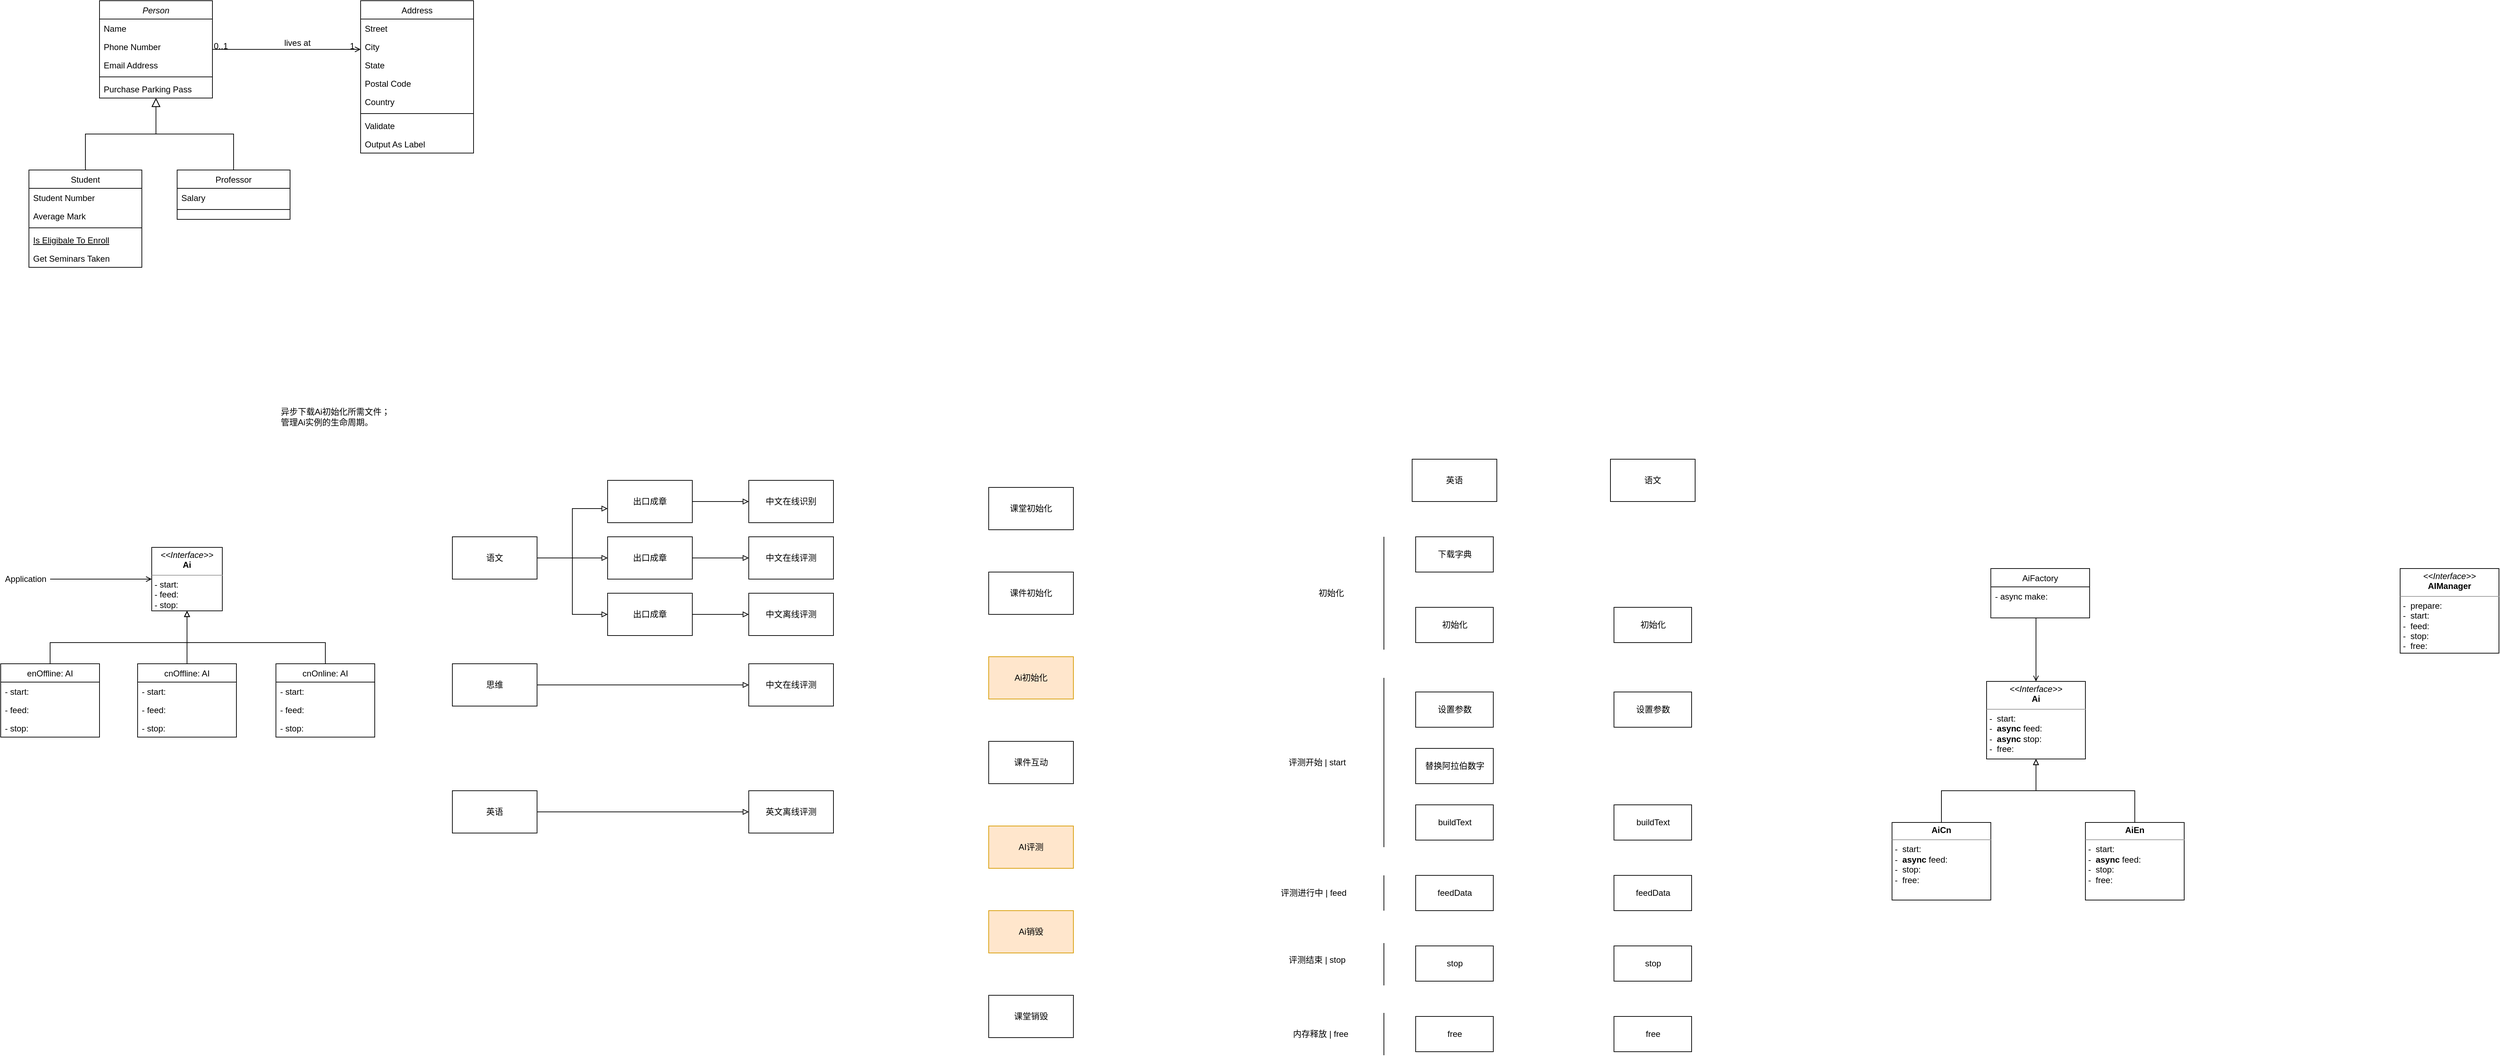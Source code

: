 <mxfile version="13.6.5" type="github">
  <diagram id="C5RBs43oDa-KdzZeNtuy" name="Page-1">
    <mxGraphModel dx="910" dy="637" grid="1" gridSize="10" guides="1" tooltips="1" connect="1" arrows="1" fold="1" page="1" pageScale="1" pageWidth="827" pageHeight="1169" math="0" shadow="0">
      <root>
        <mxCell id="WIyWlLk6GJQsqaUBKTNV-0" />
        <mxCell id="WIyWlLk6GJQsqaUBKTNV-1" parent="WIyWlLk6GJQsqaUBKTNV-0" />
        <mxCell id="zkfFHV4jXpPFQw0GAbJ--0" value="Person" style="swimlane;fontStyle=2;align=center;verticalAlign=top;childLayout=stackLayout;horizontal=1;startSize=26;horizontalStack=0;resizeParent=1;resizeLast=0;collapsible=1;marginBottom=0;rounded=0;shadow=0;strokeWidth=1;" parent="WIyWlLk6GJQsqaUBKTNV-1" vertex="1">
          <mxGeometry x="220" y="120" width="160" height="138" as="geometry">
            <mxRectangle x="230" y="140" width="160" height="26" as="alternateBounds" />
          </mxGeometry>
        </mxCell>
        <mxCell id="zkfFHV4jXpPFQw0GAbJ--1" value="Name" style="text;align=left;verticalAlign=top;spacingLeft=4;spacingRight=4;overflow=hidden;rotatable=0;points=[[0,0.5],[1,0.5]];portConstraint=eastwest;" parent="zkfFHV4jXpPFQw0GAbJ--0" vertex="1">
          <mxGeometry y="26" width="160" height="26" as="geometry" />
        </mxCell>
        <mxCell id="zkfFHV4jXpPFQw0GAbJ--2" value="Phone Number" style="text;align=left;verticalAlign=top;spacingLeft=4;spacingRight=4;overflow=hidden;rotatable=0;points=[[0,0.5],[1,0.5]];portConstraint=eastwest;rounded=0;shadow=0;html=0;" parent="zkfFHV4jXpPFQw0GAbJ--0" vertex="1">
          <mxGeometry y="52" width="160" height="26" as="geometry" />
        </mxCell>
        <mxCell id="zkfFHV4jXpPFQw0GAbJ--3" value="Email Address" style="text;align=left;verticalAlign=top;spacingLeft=4;spacingRight=4;overflow=hidden;rotatable=0;points=[[0,0.5],[1,0.5]];portConstraint=eastwest;rounded=0;shadow=0;html=0;" parent="zkfFHV4jXpPFQw0GAbJ--0" vertex="1">
          <mxGeometry y="78" width="160" height="26" as="geometry" />
        </mxCell>
        <mxCell id="zkfFHV4jXpPFQw0GAbJ--4" value="" style="line;html=1;strokeWidth=1;align=left;verticalAlign=middle;spacingTop=-1;spacingLeft=3;spacingRight=3;rotatable=0;labelPosition=right;points=[];portConstraint=eastwest;" parent="zkfFHV4jXpPFQw0GAbJ--0" vertex="1">
          <mxGeometry y="104" width="160" height="8" as="geometry" />
        </mxCell>
        <mxCell id="zkfFHV4jXpPFQw0GAbJ--5" value="Purchase Parking Pass" style="text;align=left;verticalAlign=top;spacingLeft=4;spacingRight=4;overflow=hidden;rotatable=0;points=[[0,0.5],[1,0.5]];portConstraint=eastwest;" parent="zkfFHV4jXpPFQw0GAbJ--0" vertex="1">
          <mxGeometry y="112" width="160" height="26" as="geometry" />
        </mxCell>
        <mxCell id="zkfFHV4jXpPFQw0GAbJ--6" value="Student" style="swimlane;fontStyle=0;align=center;verticalAlign=top;childLayout=stackLayout;horizontal=1;startSize=26;horizontalStack=0;resizeParent=1;resizeLast=0;collapsible=1;marginBottom=0;rounded=0;shadow=0;strokeWidth=1;" parent="WIyWlLk6GJQsqaUBKTNV-1" vertex="1">
          <mxGeometry x="120" y="360" width="160" height="138" as="geometry">
            <mxRectangle x="130" y="380" width="160" height="26" as="alternateBounds" />
          </mxGeometry>
        </mxCell>
        <mxCell id="zkfFHV4jXpPFQw0GAbJ--7" value="Student Number" style="text;align=left;verticalAlign=top;spacingLeft=4;spacingRight=4;overflow=hidden;rotatable=0;points=[[0,0.5],[1,0.5]];portConstraint=eastwest;" parent="zkfFHV4jXpPFQw0GAbJ--6" vertex="1">
          <mxGeometry y="26" width="160" height="26" as="geometry" />
        </mxCell>
        <mxCell id="zkfFHV4jXpPFQw0GAbJ--8" value="Average Mark" style="text;align=left;verticalAlign=top;spacingLeft=4;spacingRight=4;overflow=hidden;rotatable=0;points=[[0,0.5],[1,0.5]];portConstraint=eastwest;rounded=0;shadow=0;html=0;" parent="zkfFHV4jXpPFQw0GAbJ--6" vertex="1">
          <mxGeometry y="52" width="160" height="26" as="geometry" />
        </mxCell>
        <mxCell id="zkfFHV4jXpPFQw0GAbJ--9" value="" style="line;html=1;strokeWidth=1;align=left;verticalAlign=middle;spacingTop=-1;spacingLeft=3;spacingRight=3;rotatable=0;labelPosition=right;points=[];portConstraint=eastwest;" parent="zkfFHV4jXpPFQw0GAbJ--6" vertex="1">
          <mxGeometry y="78" width="160" height="8" as="geometry" />
        </mxCell>
        <mxCell id="zkfFHV4jXpPFQw0GAbJ--10" value="Is Eligibale To Enroll" style="text;align=left;verticalAlign=top;spacingLeft=4;spacingRight=4;overflow=hidden;rotatable=0;points=[[0,0.5],[1,0.5]];portConstraint=eastwest;fontStyle=4" parent="zkfFHV4jXpPFQw0GAbJ--6" vertex="1">
          <mxGeometry y="86" width="160" height="26" as="geometry" />
        </mxCell>
        <mxCell id="zkfFHV4jXpPFQw0GAbJ--11" value="Get Seminars Taken" style="text;align=left;verticalAlign=top;spacingLeft=4;spacingRight=4;overflow=hidden;rotatable=0;points=[[0,0.5],[1,0.5]];portConstraint=eastwest;" parent="zkfFHV4jXpPFQw0GAbJ--6" vertex="1">
          <mxGeometry y="112" width="160" height="26" as="geometry" />
        </mxCell>
        <mxCell id="zkfFHV4jXpPFQw0GAbJ--12" value="" style="endArrow=block;endSize=10;endFill=0;shadow=0;strokeWidth=1;rounded=0;edgeStyle=elbowEdgeStyle;elbow=vertical;" parent="WIyWlLk6GJQsqaUBKTNV-1" source="zkfFHV4jXpPFQw0GAbJ--6" target="zkfFHV4jXpPFQw0GAbJ--0" edge="1">
          <mxGeometry width="160" relative="1" as="geometry">
            <mxPoint x="200" y="203" as="sourcePoint" />
            <mxPoint x="200" y="203" as="targetPoint" />
          </mxGeometry>
        </mxCell>
        <mxCell id="zkfFHV4jXpPFQw0GAbJ--13" value="Professor" style="swimlane;fontStyle=0;align=center;verticalAlign=top;childLayout=stackLayout;horizontal=1;startSize=26;horizontalStack=0;resizeParent=1;resizeLast=0;collapsible=1;marginBottom=0;rounded=0;shadow=0;strokeWidth=1;" parent="WIyWlLk6GJQsqaUBKTNV-1" vertex="1">
          <mxGeometry x="330" y="360" width="160" height="70" as="geometry">
            <mxRectangle x="340" y="380" width="170" height="26" as="alternateBounds" />
          </mxGeometry>
        </mxCell>
        <mxCell id="zkfFHV4jXpPFQw0GAbJ--14" value="Salary" style="text;align=left;verticalAlign=top;spacingLeft=4;spacingRight=4;overflow=hidden;rotatable=0;points=[[0,0.5],[1,0.5]];portConstraint=eastwest;" parent="zkfFHV4jXpPFQw0GAbJ--13" vertex="1">
          <mxGeometry y="26" width="160" height="26" as="geometry" />
        </mxCell>
        <mxCell id="zkfFHV4jXpPFQw0GAbJ--15" value="" style="line;html=1;strokeWidth=1;align=left;verticalAlign=middle;spacingTop=-1;spacingLeft=3;spacingRight=3;rotatable=0;labelPosition=right;points=[];portConstraint=eastwest;" parent="zkfFHV4jXpPFQw0GAbJ--13" vertex="1">
          <mxGeometry y="52" width="160" height="8" as="geometry" />
        </mxCell>
        <mxCell id="zkfFHV4jXpPFQw0GAbJ--16" value="" style="endArrow=block;endSize=10;endFill=0;shadow=0;strokeWidth=1;rounded=0;edgeStyle=elbowEdgeStyle;elbow=vertical;" parent="WIyWlLk6GJQsqaUBKTNV-1" source="zkfFHV4jXpPFQw0GAbJ--13" target="zkfFHV4jXpPFQw0GAbJ--0" edge="1">
          <mxGeometry width="160" relative="1" as="geometry">
            <mxPoint x="210" y="373" as="sourcePoint" />
            <mxPoint x="310" y="271" as="targetPoint" />
          </mxGeometry>
        </mxCell>
        <mxCell id="zkfFHV4jXpPFQw0GAbJ--26" value="" style="endArrow=open;shadow=0;strokeWidth=1;rounded=0;endFill=1;edgeStyle=elbowEdgeStyle;elbow=vertical;" parent="WIyWlLk6GJQsqaUBKTNV-1" source="zkfFHV4jXpPFQw0GAbJ--0" target="zkfFHV4jXpPFQw0GAbJ--17" edge="1">
          <mxGeometry x="0.5" y="41" relative="1" as="geometry">
            <mxPoint x="380" y="192" as="sourcePoint" />
            <mxPoint x="540" y="192" as="targetPoint" />
            <mxPoint x="-40" y="32" as="offset" />
          </mxGeometry>
        </mxCell>
        <mxCell id="zkfFHV4jXpPFQw0GAbJ--27" value="0..1" style="resizable=0;align=left;verticalAlign=bottom;labelBackgroundColor=none;fontSize=12;" parent="zkfFHV4jXpPFQw0GAbJ--26" connectable="0" vertex="1">
          <mxGeometry x="-1" relative="1" as="geometry">
            <mxPoint y="4" as="offset" />
          </mxGeometry>
        </mxCell>
        <mxCell id="zkfFHV4jXpPFQw0GAbJ--28" value="1" style="resizable=0;align=right;verticalAlign=bottom;labelBackgroundColor=none;fontSize=12;" parent="zkfFHV4jXpPFQw0GAbJ--26" connectable="0" vertex="1">
          <mxGeometry x="1" relative="1" as="geometry">
            <mxPoint x="-7" y="4" as="offset" />
          </mxGeometry>
        </mxCell>
        <mxCell id="zkfFHV4jXpPFQw0GAbJ--29" value="lives at" style="text;html=1;resizable=0;points=[];;align=center;verticalAlign=middle;labelBackgroundColor=none;rounded=0;shadow=0;strokeWidth=1;fontSize=12;" parent="zkfFHV4jXpPFQw0GAbJ--26" vertex="1" connectable="0">
          <mxGeometry x="0.5" y="49" relative="1" as="geometry">
            <mxPoint x="-38" y="40" as="offset" />
          </mxGeometry>
        </mxCell>
        <mxCell id="zkfFHV4jXpPFQw0GAbJ--17" value="Address" style="swimlane;fontStyle=0;align=center;verticalAlign=top;childLayout=stackLayout;horizontal=1;startSize=26;horizontalStack=0;resizeParent=1;resizeLast=0;collapsible=1;marginBottom=0;rounded=0;shadow=0;strokeWidth=1;" parent="WIyWlLk6GJQsqaUBKTNV-1" vertex="1">
          <mxGeometry x="590" y="120" width="160" height="216" as="geometry">
            <mxRectangle x="550" y="140" width="160" height="26" as="alternateBounds" />
          </mxGeometry>
        </mxCell>
        <mxCell id="zkfFHV4jXpPFQw0GAbJ--18" value="Street" style="text;align=left;verticalAlign=top;spacingLeft=4;spacingRight=4;overflow=hidden;rotatable=0;points=[[0,0.5],[1,0.5]];portConstraint=eastwest;" parent="zkfFHV4jXpPFQw0GAbJ--17" vertex="1">
          <mxGeometry y="26" width="160" height="26" as="geometry" />
        </mxCell>
        <mxCell id="zkfFHV4jXpPFQw0GAbJ--19" value="City" style="text;align=left;verticalAlign=top;spacingLeft=4;spacingRight=4;overflow=hidden;rotatable=0;points=[[0,0.5],[1,0.5]];portConstraint=eastwest;rounded=0;shadow=0;html=0;" parent="zkfFHV4jXpPFQw0GAbJ--17" vertex="1">
          <mxGeometry y="52" width="160" height="26" as="geometry" />
        </mxCell>
        <mxCell id="zkfFHV4jXpPFQw0GAbJ--20" value="State" style="text;align=left;verticalAlign=top;spacingLeft=4;spacingRight=4;overflow=hidden;rotatable=0;points=[[0,0.5],[1,0.5]];portConstraint=eastwest;rounded=0;shadow=0;html=0;" parent="zkfFHV4jXpPFQw0GAbJ--17" vertex="1">
          <mxGeometry y="78" width="160" height="26" as="geometry" />
        </mxCell>
        <mxCell id="zkfFHV4jXpPFQw0GAbJ--21" value="Postal Code" style="text;align=left;verticalAlign=top;spacingLeft=4;spacingRight=4;overflow=hidden;rotatable=0;points=[[0,0.5],[1,0.5]];portConstraint=eastwest;rounded=0;shadow=0;html=0;" parent="zkfFHV4jXpPFQw0GAbJ--17" vertex="1">
          <mxGeometry y="104" width="160" height="26" as="geometry" />
        </mxCell>
        <mxCell id="zkfFHV4jXpPFQw0GAbJ--22" value="Country" style="text;align=left;verticalAlign=top;spacingLeft=4;spacingRight=4;overflow=hidden;rotatable=0;points=[[0,0.5],[1,0.5]];portConstraint=eastwest;rounded=0;shadow=0;html=0;" parent="zkfFHV4jXpPFQw0GAbJ--17" vertex="1">
          <mxGeometry y="130" width="160" height="26" as="geometry" />
        </mxCell>
        <mxCell id="zkfFHV4jXpPFQw0GAbJ--23" value="" style="line;html=1;strokeWidth=1;align=left;verticalAlign=middle;spacingTop=-1;spacingLeft=3;spacingRight=3;rotatable=0;labelPosition=right;points=[];portConstraint=eastwest;" parent="zkfFHV4jXpPFQw0GAbJ--17" vertex="1">
          <mxGeometry y="156" width="160" height="8" as="geometry" />
        </mxCell>
        <mxCell id="zkfFHV4jXpPFQw0GAbJ--24" value="Validate" style="text;align=left;verticalAlign=top;spacingLeft=4;spacingRight=4;overflow=hidden;rotatable=0;points=[[0,0.5],[1,0.5]];portConstraint=eastwest;" parent="zkfFHV4jXpPFQw0GAbJ--17" vertex="1">
          <mxGeometry y="164" width="160" height="26" as="geometry" />
        </mxCell>
        <mxCell id="zkfFHV4jXpPFQw0GAbJ--25" value="Output As Label" style="text;align=left;verticalAlign=top;spacingLeft=4;spacingRight=4;overflow=hidden;rotatable=0;points=[[0,0.5],[1,0.5]];portConstraint=eastwest;" parent="zkfFHV4jXpPFQw0GAbJ--17" vertex="1">
          <mxGeometry y="190" width="160" height="26" as="geometry" />
        </mxCell>
        <mxCell id="EktMaBMBKfIOvWvTAoK1-15" value="" style="edgeStyle=orthogonalEdgeStyle;rounded=0;orthogonalLoop=1;jettySize=auto;html=1;endArrow=open;endFill=0;" edge="1" parent="WIyWlLk6GJQsqaUBKTNV-1" source="EktMaBMBKfIOvWvTAoK1-11" target="EktMaBMBKfIOvWvTAoK1-14">
          <mxGeometry relative="1" as="geometry" />
        </mxCell>
        <mxCell id="EktMaBMBKfIOvWvTAoK1-11" value="Application" style="text;html=1;align=center;verticalAlign=middle;resizable=0;points=[];autosize=1;" vertex="1" parent="WIyWlLk6GJQsqaUBKTNV-1">
          <mxGeometry x="80" y="930" width="70" height="20" as="geometry" />
        </mxCell>
        <mxCell id="EktMaBMBKfIOvWvTAoK1-14" value="&lt;p style=&quot;margin: 0px ; margin-top: 4px ; text-align: center&quot;&gt;&lt;i&gt;&amp;lt;&amp;lt;Interface&amp;gt;&amp;gt;&lt;/i&gt;&lt;br&gt;&lt;b&gt;Ai&lt;/b&gt;&lt;/p&gt;&lt;hr size=&quot;1&quot;&gt;&lt;p style=&quot;margin: 0px ; margin-left: 4px&quot;&gt;&lt;/p&gt;&lt;p style=&quot;margin: 0px ; margin-left: 4px&quot;&gt;- start:&lt;br&gt;&lt;/p&gt;&lt;p style=&quot;margin: 0px ; margin-left: 4px&quot;&gt;- feed:&lt;/p&gt;&lt;p style=&quot;margin: 0px ; margin-left: 4px&quot;&gt;- stop:&lt;/p&gt;&lt;div&gt;&lt;br&gt;&lt;/div&gt;" style="verticalAlign=top;align=left;overflow=fill;fontSize=12;fontFamily=Helvetica;html=1;" vertex="1" parent="WIyWlLk6GJQsqaUBKTNV-1">
          <mxGeometry x="294" y="895" width="100" height="90" as="geometry" />
        </mxCell>
        <mxCell id="EktMaBMBKfIOvWvTAoK1-28" style="edgeStyle=orthogonalEdgeStyle;rounded=0;orthogonalLoop=1;jettySize=auto;html=1;endArrow=block;endFill=0;" edge="1" parent="WIyWlLk6GJQsqaUBKTNV-1" source="EktMaBMBKfIOvWvTAoK1-16" target="EktMaBMBKfIOvWvTAoK1-14">
          <mxGeometry relative="1" as="geometry">
            <Array as="points">
              <mxPoint x="150" y="1030" />
              <mxPoint x="344" y="1030" />
            </Array>
          </mxGeometry>
        </mxCell>
        <mxCell id="EktMaBMBKfIOvWvTAoK1-16" value="enOffline: AI" style="swimlane;fontStyle=0;childLayout=stackLayout;horizontal=1;startSize=26;fillColor=none;horizontalStack=0;resizeParent=1;resizeParentMax=0;resizeLast=0;collapsible=1;marginBottom=0;" vertex="1" parent="WIyWlLk6GJQsqaUBKTNV-1">
          <mxGeometry x="80" y="1060" width="140" height="104" as="geometry" />
        </mxCell>
        <mxCell id="EktMaBMBKfIOvWvTAoK1-17" value="- start:" style="text;strokeColor=none;fillColor=none;align=left;verticalAlign=top;spacingLeft=4;spacingRight=4;overflow=hidden;rotatable=0;points=[[0,0.5],[1,0.5]];portConstraint=eastwest;" vertex="1" parent="EktMaBMBKfIOvWvTAoK1-16">
          <mxGeometry y="26" width="140" height="26" as="geometry" />
        </mxCell>
        <mxCell id="EktMaBMBKfIOvWvTAoK1-18" value="- feed:" style="text;strokeColor=none;fillColor=none;align=left;verticalAlign=top;spacingLeft=4;spacingRight=4;overflow=hidden;rotatable=0;points=[[0,0.5],[1,0.5]];portConstraint=eastwest;" vertex="1" parent="EktMaBMBKfIOvWvTAoK1-16">
          <mxGeometry y="52" width="140" height="26" as="geometry" />
        </mxCell>
        <mxCell id="EktMaBMBKfIOvWvTAoK1-19" value="- stop:" style="text;strokeColor=none;fillColor=none;align=left;verticalAlign=top;spacingLeft=4;spacingRight=4;overflow=hidden;rotatable=0;points=[[0,0.5],[1,0.5]];portConstraint=eastwest;" vertex="1" parent="EktMaBMBKfIOvWvTAoK1-16">
          <mxGeometry y="78" width="140" height="26" as="geometry" />
        </mxCell>
        <mxCell id="EktMaBMBKfIOvWvTAoK1-29" value="" style="edgeStyle=orthogonalEdgeStyle;rounded=0;orthogonalLoop=1;jettySize=auto;html=1;endArrow=block;endFill=0;" edge="1" parent="WIyWlLk6GJQsqaUBKTNV-1" source="EktMaBMBKfIOvWvTAoK1-20" target="EktMaBMBKfIOvWvTAoK1-14">
          <mxGeometry relative="1" as="geometry" />
        </mxCell>
        <mxCell id="EktMaBMBKfIOvWvTAoK1-30" style="edgeStyle=orthogonalEdgeStyle;rounded=0;orthogonalLoop=1;jettySize=auto;html=1;entryX=0.5;entryY=1;entryDx=0;entryDy=0;endArrow=block;endFill=0;" edge="1" parent="WIyWlLk6GJQsqaUBKTNV-1" source="EktMaBMBKfIOvWvTAoK1-24" target="EktMaBMBKfIOvWvTAoK1-14">
          <mxGeometry relative="1" as="geometry">
            <Array as="points">
              <mxPoint x="540" y="1030" />
              <mxPoint x="344" y="1030" />
            </Array>
          </mxGeometry>
        </mxCell>
        <mxCell id="EktMaBMBKfIOvWvTAoK1-20" value="cnOffline: AI" style="swimlane;fontStyle=0;childLayout=stackLayout;horizontal=1;startSize=26;fillColor=none;horizontalStack=0;resizeParent=1;resizeParentMax=0;resizeLast=0;collapsible=1;marginBottom=0;" vertex="1" parent="WIyWlLk6GJQsqaUBKTNV-1">
          <mxGeometry x="274" y="1060" width="140" height="104" as="geometry" />
        </mxCell>
        <mxCell id="EktMaBMBKfIOvWvTAoK1-21" value="- start:" style="text;strokeColor=none;fillColor=none;align=left;verticalAlign=top;spacingLeft=4;spacingRight=4;overflow=hidden;rotatable=0;points=[[0,0.5],[1,0.5]];portConstraint=eastwest;" vertex="1" parent="EktMaBMBKfIOvWvTAoK1-20">
          <mxGeometry y="26" width="140" height="26" as="geometry" />
        </mxCell>
        <mxCell id="EktMaBMBKfIOvWvTAoK1-22" value="- feed:" style="text;strokeColor=none;fillColor=none;align=left;verticalAlign=top;spacingLeft=4;spacingRight=4;overflow=hidden;rotatable=0;points=[[0,0.5],[1,0.5]];portConstraint=eastwest;" vertex="1" parent="EktMaBMBKfIOvWvTAoK1-20">
          <mxGeometry y="52" width="140" height="26" as="geometry" />
        </mxCell>
        <mxCell id="EktMaBMBKfIOvWvTAoK1-23" value="- stop:" style="text;strokeColor=none;fillColor=none;align=left;verticalAlign=top;spacingLeft=4;spacingRight=4;overflow=hidden;rotatable=0;points=[[0,0.5],[1,0.5]];portConstraint=eastwest;" vertex="1" parent="EktMaBMBKfIOvWvTAoK1-20">
          <mxGeometry y="78" width="140" height="26" as="geometry" />
        </mxCell>
        <mxCell id="EktMaBMBKfIOvWvTAoK1-24" value="cnOnline: AI" style="swimlane;fontStyle=0;childLayout=stackLayout;horizontal=1;startSize=26;fillColor=none;horizontalStack=0;resizeParent=1;resizeParentMax=0;resizeLast=0;collapsible=1;marginBottom=0;" vertex="1" parent="WIyWlLk6GJQsqaUBKTNV-1">
          <mxGeometry x="470" y="1060" width="140" height="104" as="geometry" />
        </mxCell>
        <mxCell id="EktMaBMBKfIOvWvTAoK1-25" value="- start:" style="text;strokeColor=none;fillColor=none;align=left;verticalAlign=top;spacingLeft=4;spacingRight=4;overflow=hidden;rotatable=0;points=[[0,0.5],[1,0.5]];portConstraint=eastwest;" vertex="1" parent="EktMaBMBKfIOvWvTAoK1-24">
          <mxGeometry y="26" width="140" height="26" as="geometry" />
        </mxCell>
        <mxCell id="EktMaBMBKfIOvWvTAoK1-26" value="- feed:" style="text;strokeColor=none;fillColor=none;align=left;verticalAlign=top;spacingLeft=4;spacingRight=4;overflow=hidden;rotatable=0;points=[[0,0.5],[1,0.5]];portConstraint=eastwest;" vertex="1" parent="EktMaBMBKfIOvWvTAoK1-24">
          <mxGeometry y="52" width="140" height="26" as="geometry" />
        </mxCell>
        <mxCell id="EktMaBMBKfIOvWvTAoK1-27" value="- stop:" style="text;strokeColor=none;fillColor=none;align=left;verticalAlign=top;spacingLeft=4;spacingRight=4;overflow=hidden;rotatable=0;points=[[0,0.5],[1,0.5]];portConstraint=eastwest;" vertex="1" parent="EktMaBMBKfIOvWvTAoK1-24">
          <mxGeometry y="78" width="140" height="26" as="geometry" />
        </mxCell>
        <mxCell id="EktMaBMBKfIOvWvTAoK1-33" value="异步下载Ai初始化所需文件；&lt;br&gt;管理Ai实例的生命周期。" style="text;html=1;align=left;verticalAlign=middle;resizable=0;points=[];autosize=1;" vertex="1" parent="WIyWlLk6GJQsqaUBKTNV-1">
          <mxGeometry x="475" y="695" width="170" height="30" as="geometry" />
        </mxCell>
        <mxCell id="EktMaBMBKfIOvWvTAoK1-40" value="" style="edgeStyle=orthogonalEdgeStyle;rounded=0;orthogonalLoop=1;jettySize=auto;html=1;endArrow=block;endFill=0;" edge="1" parent="WIyWlLk6GJQsqaUBKTNV-1" source="EktMaBMBKfIOvWvTAoK1-34" target="EktMaBMBKfIOvWvTAoK1-35">
          <mxGeometry relative="1" as="geometry">
            <Array as="points">
              <mxPoint x="890" y="910" />
              <mxPoint x="890" y="840" />
            </Array>
          </mxGeometry>
        </mxCell>
        <mxCell id="EktMaBMBKfIOvWvTAoK1-44" style="edgeStyle=orthogonalEdgeStyle;rounded=0;orthogonalLoop=1;jettySize=auto;html=1;entryX=0;entryY=0.5;entryDx=0;entryDy=0;endArrow=block;endFill=0;" edge="1" parent="WIyWlLk6GJQsqaUBKTNV-1" source="EktMaBMBKfIOvWvTAoK1-34" target="EktMaBMBKfIOvWvTAoK1-42">
          <mxGeometry relative="1" as="geometry" />
        </mxCell>
        <mxCell id="EktMaBMBKfIOvWvTAoK1-50" style="edgeStyle=orthogonalEdgeStyle;rounded=0;orthogonalLoop=1;jettySize=auto;html=1;entryX=0;entryY=0.5;entryDx=0;entryDy=0;endArrow=block;endFill=0;" edge="1" parent="WIyWlLk6GJQsqaUBKTNV-1" source="EktMaBMBKfIOvWvTAoK1-34" target="EktMaBMBKfIOvWvTAoK1-47">
          <mxGeometry relative="1" as="geometry" />
        </mxCell>
        <mxCell id="EktMaBMBKfIOvWvTAoK1-34" value="语文" style="rounded=0;whiteSpace=wrap;html=1;" vertex="1" parent="WIyWlLk6GJQsqaUBKTNV-1">
          <mxGeometry x="720" y="880" width="120" height="60" as="geometry" />
        </mxCell>
        <mxCell id="EktMaBMBKfIOvWvTAoK1-38" value="" style="edgeStyle=orthogonalEdgeStyle;rounded=0;orthogonalLoop=1;jettySize=auto;html=1;endArrow=block;endFill=0;" edge="1" parent="WIyWlLk6GJQsqaUBKTNV-1" source="EktMaBMBKfIOvWvTAoK1-35" target="EktMaBMBKfIOvWvTAoK1-37">
          <mxGeometry relative="1" as="geometry" />
        </mxCell>
        <mxCell id="EktMaBMBKfIOvWvTAoK1-35" value="出口成章" style="rounded=0;whiteSpace=wrap;html=1;" vertex="1" parent="WIyWlLk6GJQsqaUBKTNV-1">
          <mxGeometry x="940" y="800" width="120" height="60" as="geometry" />
        </mxCell>
        <mxCell id="EktMaBMBKfIOvWvTAoK1-37" value="中文在线识别" style="whiteSpace=wrap;html=1;rounded=0;" vertex="1" parent="WIyWlLk6GJQsqaUBKTNV-1">
          <mxGeometry x="1140" y="800" width="120" height="60" as="geometry" />
        </mxCell>
        <mxCell id="EktMaBMBKfIOvWvTAoK1-46" value="" style="edgeStyle=orthogonalEdgeStyle;rounded=0;orthogonalLoop=1;jettySize=auto;html=1;endArrow=block;endFill=0;" edge="1" parent="WIyWlLk6GJQsqaUBKTNV-1" source="EktMaBMBKfIOvWvTAoK1-42" target="EktMaBMBKfIOvWvTAoK1-45">
          <mxGeometry relative="1" as="geometry" />
        </mxCell>
        <mxCell id="EktMaBMBKfIOvWvTAoK1-42" value="出口成章" style="rounded=0;whiteSpace=wrap;html=1;" vertex="1" parent="WIyWlLk6GJQsqaUBKTNV-1">
          <mxGeometry x="940" y="880" width="120" height="60" as="geometry" />
        </mxCell>
        <mxCell id="EktMaBMBKfIOvWvTAoK1-45" value="中文在线评测" style="whiteSpace=wrap;html=1;rounded=0;" vertex="1" parent="WIyWlLk6GJQsqaUBKTNV-1">
          <mxGeometry x="1140" y="880" width="120" height="60" as="geometry" />
        </mxCell>
        <mxCell id="EktMaBMBKfIOvWvTAoK1-49" value="" style="edgeStyle=orthogonalEdgeStyle;rounded=0;orthogonalLoop=1;jettySize=auto;html=1;endArrow=block;endFill=0;" edge="1" parent="WIyWlLk6GJQsqaUBKTNV-1" source="EktMaBMBKfIOvWvTAoK1-47" target="EktMaBMBKfIOvWvTAoK1-48">
          <mxGeometry relative="1" as="geometry" />
        </mxCell>
        <mxCell id="EktMaBMBKfIOvWvTAoK1-47" value="出口成章" style="rounded=0;whiteSpace=wrap;html=1;" vertex="1" parent="WIyWlLk6GJQsqaUBKTNV-1">
          <mxGeometry x="940" y="960" width="120" height="60" as="geometry" />
        </mxCell>
        <mxCell id="EktMaBMBKfIOvWvTAoK1-48" value="中文离线评测" style="whiteSpace=wrap;html=1;rounded=0;" vertex="1" parent="WIyWlLk6GJQsqaUBKTNV-1">
          <mxGeometry x="1140" y="960" width="120" height="60" as="geometry" />
        </mxCell>
        <mxCell id="EktMaBMBKfIOvWvTAoK1-53" value="" style="edgeStyle=orthogonalEdgeStyle;rounded=0;orthogonalLoop=1;jettySize=auto;html=1;endArrow=block;endFill=0;" edge="1" parent="WIyWlLk6GJQsqaUBKTNV-1" source="EktMaBMBKfIOvWvTAoK1-51" target="EktMaBMBKfIOvWvTAoK1-52">
          <mxGeometry relative="1" as="geometry" />
        </mxCell>
        <mxCell id="EktMaBMBKfIOvWvTAoK1-51" value="思维" style="rounded=0;whiteSpace=wrap;html=1;" vertex="1" parent="WIyWlLk6GJQsqaUBKTNV-1">
          <mxGeometry x="720" y="1060" width="120" height="60" as="geometry" />
        </mxCell>
        <mxCell id="EktMaBMBKfIOvWvTAoK1-52" value="中文在线评测" style="whiteSpace=wrap;html=1;rounded=0;" vertex="1" parent="WIyWlLk6GJQsqaUBKTNV-1">
          <mxGeometry x="1140" y="1060" width="120" height="60" as="geometry" />
        </mxCell>
        <mxCell id="EktMaBMBKfIOvWvTAoK1-56" style="edgeStyle=orthogonalEdgeStyle;rounded=0;orthogonalLoop=1;jettySize=auto;html=1;endArrow=block;endFill=0;" edge="1" parent="WIyWlLk6GJQsqaUBKTNV-1" source="EktMaBMBKfIOvWvTAoK1-54" target="EktMaBMBKfIOvWvTAoK1-55">
          <mxGeometry relative="1" as="geometry" />
        </mxCell>
        <mxCell id="EktMaBMBKfIOvWvTAoK1-54" value="英语" style="rounded=0;whiteSpace=wrap;html=1;" vertex="1" parent="WIyWlLk6GJQsqaUBKTNV-1">
          <mxGeometry x="720" y="1240" width="120" height="60" as="geometry" />
        </mxCell>
        <mxCell id="EktMaBMBKfIOvWvTAoK1-55" value="英文离线评测" style="whiteSpace=wrap;html=1;rounded=0;" vertex="1" parent="WIyWlLk6GJQsqaUBKTNV-1">
          <mxGeometry x="1140" y="1240" width="120" height="60" as="geometry" />
        </mxCell>
        <mxCell id="EktMaBMBKfIOvWvTAoK1-64" value="英语" style="rounded=0;whiteSpace=wrap;html=1;" vertex="1" parent="WIyWlLk6GJQsqaUBKTNV-1">
          <mxGeometry x="2080" y="770" width="120" height="60" as="geometry" />
        </mxCell>
        <mxCell id="EktMaBMBKfIOvWvTAoK1-65" value="语文" style="rounded=0;whiteSpace=wrap;html=1;" vertex="1" parent="WIyWlLk6GJQsqaUBKTNV-1">
          <mxGeometry x="2361" y="770" width="120" height="60" as="geometry" />
        </mxCell>
        <mxCell id="EktMaBMBKfIOvWvTAoK1-68" value="下载字典" style="html=1;" vertex="1" parent="WIyWlLk6GJQsqaUBKTNV-1">
          <mxGeometry x="2085" y="880" width="110" height="50" as="geometry" />
        </mxCell>
        <mxCell id="EktMaBMBKfIOvWvTAoK1-69" value="初始化" style="html=1;" vertex="1" parent="WIyWlLk6GJQsqaUBKTNV-1">
          <mxGeometry x="2085" y="980" width="110" height="50" as="geometry" />
        </mxCell>
        <mxCell id="EktMaBMBKfIOvWvTAoK1-70" value="初始化" style="html=1;" vertex="1" parent="WIyWlLk6GJQsqaUBKTNV-1">
          <mxGeometry x="2366" y="980" width="110" height="50" as="geometry" />
        </mxCell>
        <mxCell id="EktMaBMBKfIOvWvTAoK1-73" value="替换阿拉伯数字" style="html=1;" vertex="1" parent="WIyWlLk6GJQsqaUBKTNV-1">
          <mxGeometry x="2085" y="1180" width="110" height="50" as="geometry" />
        </mxCell>
        <mxCell id="EktMaBMBKfIOvWvTAoK1-74" value="buildText" style="html=1;" vertex="1" parent="WIyWlLk6GJQsqaUBKTNV-1">
          <mxGeometry x="2085" y="1260" width="110" height="50" as="geometry" />
        </mxCell>
        <mxCell id="EktMaBMBKfIOvWvTAoK1-75" value="buildText" style="html=1;" vertex="1" parent="WIyWlLk6GJQsqaUBKTNV-1">
          <mxGeometry x="2366" y="1260" width="110" height="50" as="geometry" />
        </mxCell>
        <mxCell id="EktMaBMBKfIOvWvTAoK1-76" value="设置参数" style="html=1;" vertex="1" parent="WIyWlLk6GJQsqaUBKTNV-1">
          <mxGeometry x="2085" y="1100" width="110" height="50" as="geometry" />
        </mxCell>
        <mxCell id="EktMaBMBKfIOvWvTAoK1-77" value="设置参数" style="html=1;" vertex="1" parent="WIyWlLk6GJQsqaUBKTNV-1">
          <mxGeometry x="2366" y="1100" width="110" height="50" as="geometry" />
        </mxCell>
        <mxCell id="EktMaBMBKfIOvWvTAoK1-78" value="feedData" style="html=1;" vertex="1" parent="WIyWlLk6GJQsqaUBKTNV-1">
          <mxGeometry x="2085" y="1360" width="110" height="50" as="geometry" />
        </mxCell>
        <mxCell id="EktMaBMBKfIOvWvTAoK1-79" value="feedData" style="html=1;" vertex="1" parent="WIyWlLk6GJQsqaUBKTNV-1">
          <mxGeometry x="2366" y="1360" width="110" height="50" as="geometry" />
        </mxCell>
        <mxCell id="EktMaBMBKfIOvWvTAoK1-80" value="stop" style="html=1;" vertex="1" parent="WIyWlLk6GJQsqaUBKTNV-1">
          <mxGeometry x="2085" y="1460" width="110" height="50" as="geometry" />
        </mxCell>
        <mxCell id="EktMaBMBKfIOvWvTAoK1-81" value="stop" style="html=1;" vertex="1" parent="WIyWlLk6GJQsqaUBKTNV-1">
          <mxGeometry x="2366" y="1460" width="110" height="50" as="geometry" />
        </mxCell>
        <mxCell id="EktMaBMBKfIOvWvTAoK1-82" value="free" style="html=1;" vertex="1" parent="WIyWlLk6GJQsqaUBKTNV-1">
          <mxGeometry x="2085" y="1560" width="110" height="50" as="geometry" />
        </mxCell>
        <mxCell id="EktMaBMBKfIOvWvTAoK1-83" value="free" style="html=1;" vertex="1" parent="WIyWlLk6GJQsqaUBKTNV-1">
          <mxGeometry x="2366" y="1560" width="110" height="50" as="geometry" />
        </mxCell>
        <mxCell id="EktMaBMBKfIOvWvTAoK1-85" value="评测开始 | start" style="text;html=1;align=center;verticalAlign=middle;resizable=0;points=[];autosize=1;" vertex="1" parent="WIyWlLk6GJQsqaUBKTNV-1">
          <mxGeometry x="1895" y="1190" width="100" height="20" as="geometry" />
        </mxCell>
        <mxCell id="EktMaBMBKfIOvWvTAoK1-86" value="评测进行中 | feed" style="text;html=1;align=center;verticalAlign=middle;resizable=0;points=[];autosize=1;" vertex="1" parent="WIyWlLk6GJQsqaUBKTNV-1">
          <mxGeometry x="1885" y="1375" width="110" height="20" as="geometry" />
        </mxCell>
        <mxCell id="EktMaBMBKfIOvWvTAoK1-87" value="评测结束 | stop" style="text;html=1;align=center;verticalAlign=middle;resizable=0;points=[];autosize=1;" vertex="1" parent="WIyWlLk6GJQsqaUBKTNV-1">
          <mxGeometry x="1895" y="1470" width="100" height="20" as="geometry" />
        </mxCell>
        <mxCell id="EktMaBMBKfIOvWvTAoK1-88" value="初始化" style="text;html=1;align=center;verticalAlign=middle;resizable=0;points=[];autosize=1;" vertex="1" parent="WIyWlLk6GJQsqaUBKTNV-1">
          <mxGeometry x="1940" y="950" width="50" height="20" as="geometry" />
        </mxCell>
        <mxCell id="EktMaBMBKfIOvWvTAoK1-89" value="" style="endArrow=none;html=1;" edge="1" parent="WIyWlLk6GJQsqaUBKTNV-1">
          <mxGeometry width="50" height="50" relative="1" as="geometry">
            <mxPoint x="2040" y="1040" as="sourcePoint" />
            <mxPoint x="2040" y="880" as="targetPoint" />
          </mxGeometry>
        </mxCell>
        <mxCell id="EktMaBMBKfIOvWvTAoK1-90" value="" style="endArrow=none;html=1;" edge="1" parent="WIyWlLk6GJQsqaUBKTNV-1">
          <mxGeometry width="50" height="50" relative="1" as="geometry">
            <mxPoint x="2040" y="1320" as="sourcePoint" />
            <mxPoint x="2040" y="1080.0" as="targetPoint" />
          </mxGeometry>
        </mxCell>
        <mxCell id="EktMaBMBKfIOvWvTAoK1-91" value="" style="endArrow=none;html=1;" edge="1" parent="WIyWlLk6GJQsqaUBKTNV-1">
          <mxGeometry width="50" height="50" relative="1" as="geometry">
            <mxPoint x="2040" y="1410" as="sourcePoint" />
            <mxPoint x="2040" y="1360" as="targetPoint" />
          </mxGeometry>
        </mxCell>
        <mxCell id="EktMaBMBKfIOvWvTAoK1-92" value="" style="endArrow=none;html=1;" edge="1" parent="WIyWlLk6GJQsqaUBKTNV-1">
          <mxGeometry width="50" height="50" relative="1" as="geometry">
            <mxPoint x="2040" y="1516" as="sourcePoint" />
            <mxPoint x="2040" y="1456" as="targetPoint" />
          </mxGeometry>
        </mxCell>
        <mxCell id="EktMaBMBKfIOvWvTAoK1-93" value="" style="endArrow=none;html=1;" edge="1" parent="WIyWlLk6GJQsqaUBKTNV-1">
          <mxGeometry width="50" height="50" relative="1" as="geometry">
            <mxPoint x="2040" y="1615" as="sourcePoint" />
            <mxPoint x="2040" y="1555" as="targetPoint" />
          </mxGeometry>
        </mxCell>
        <mxCell id="EktMaBMBKfIOvWvTAoK1-94" value="内存释放 | free" style="text;html=1;align=center;verticalAlign=middle;resizable=0;points=[];autosize=1;" vertex="1" parent="WIyWlLk6GJQsqaUBKTNV-1">
          <mxGeometry x="1905" y="1575" width="90" height="20" as="geometry" />
        </mxCell>
        <mxCell id="EktMaBMBKfIOvWvTAoK1-95" value="&lt;p style=&quot;margin: 0px ; margin-top: 4px ; text-align: center&quot;&gt;&lt;i&gt;&amp;lt;&amp;lt;Interface&amp;gt;&amp;gt;&lt;/i&gt;&lt;br&gt;&lt;b&gt;Ai&lt;/b&gt;&lt;/p&gt;&lt;hr size=&quot;1&quot;&gt;&lt;p style=&quot;margin: 0px ; margin-left: 4px&quot;&gt;- &amp;nbsp;start:&lt;/p&gt;&lt;p style=&quot;margin: 0px ; margin-left: 4px&quot;&gt;- &amp;nbsp;&lt;b&gt;async&lt;/b&gt; feed:&lt;/p&gt;&lt;p style=&quot;margin: 0px ; margin-left: 4px&quot;&gt;- &amp;nbsp;&lt;b&gt;async&lt;/b&gt; stop:&lt;/p&gt;&lt;p style=&quot;margin: 0px ; margin-left: 4px&quot;&gt;- &amp;nbsp;free:&lt;/p&gt;" style="verticalAlign=top;align=left;overflow=fill;fontSize=12;fontFamily=Helvetica;html=1;" vertex="1" parent="WIyWlLk6GJQsqaUBKTNV-1">
          <mxGeometry x="2894" y="1085" width="140" height="110" as="geometry" />
        </mxCell>
        <mxCell id="EktMaBMBKfIOvWvTAoK1-100" value="&lt;p style=&quot;margin: 0px ; margin-top: 4px ; text-align: center&quot;&gt;&lt;i&gt;&amp;lt;&amp;lt;Interface&amp;gt;&amp;gt;&lt;/i&gt;&lt;br&gt;&lt;b&gt;AIManager&lt;/b&gt;&lt;/p&gt;&lt;hr size=&quot;1&quot;&gt;&lt;p style=&quot;margin: 0px ; margin-left: 4px&quot;&gt;- &amp;nbsp;prepare:&lt;br&gt;- &amp;nbsp;start:&lt;/p&gt;&lt;p style=&quot;margin: 0px ; margin-left: 4px&quot;&gt;- &amp;nbsp;feed:&lt;/p&gt;&lt;p style=&quot;margin: 0px ; margin-left: 4px&quot;&gt;- &amp;nbsp;stop:&lt;/p&gt;&lt;p style=&quot;margin: 0px ; margin-left: 4px&quot;&gt;- &amp;nbsp;free:&lt;/p&gt;" style="verticalAlign=top;align=left;overflow=fill;fontSize=12;fontFamily=Helvetica;html=1;" vertex="1" parent="WIyWlLk6GJQsqaUBKTNV-1">
          <mxGeometry x="3480" y="925" width="140" height="120" as="geometry" />
        </mxCell>
        <mxCell id="EktMaBMBKfIOvWvTAoK1-104" style="edgeStyle=orthogonalEdgeStyle;rounded=0;orthogonalLoop=1;jettySize=auto;html=1;endArrow=block;endFill=0;" edge="1" parent="WIyWlLk6GJQsqaUBKTNV-1" source="EktMaBMBKfIOvWvTAoK1-101" target="EktMaBMBKfIOvWvTAoK1-95">
          <mxGeometry relative="1" as="geometry" />
        </mxCell>
        <mxCell id="EktMaBMBKfIOvWvTAoK1-101" value="&lt;p style=&quot;margin: 0px ; margin-top: 4px ; text-align: center&quot;&gt;&lt;b&gt;AiCn&lt;/b&gt;&lt;/p&gt;&lt;hr size=&quot;1&quot;&gt;&lt;p style=&quot;margin: 0px 0px 0px 4px&quot;&gt;- &amp;nbsp;start:&lt;/p&gt;&lt;p style=&quot;margin: 0px 0px 0px 4px&quot;&gt;- &amp;nbsp;&lt;b&gt;async&lt;/b&gt; feed:&lt;/p&gt;&lt;p style=&quot;margin: 0px 0px 0px 4px&quot;&gt;- &amp;nbsp;stop:&lt;/p&gt;&lt;p style=&quot;margin: 0px 0px 0px 4px&quot;&gt;- &amp;nbsp;free:&lt;/p&gt;" style="verticalAlign=top;align=left;overflow=fill;fontSize=12;fontFamily=Helvetica;html=1;" vertex="1" parent="WIyWlLk6GJQsqaUBKTNV-1">
          <mxGeometry x="2760" y="1285" width="140" height="110" as="geometry" />
        </mxCell>
        <mxCell id="EktMaBMBKfIOvWvTAoK1-105" style="edgeStyle=orthogonalEdgeStyle;rounded=0;orthogonalLoop=1;jettySize=auto;html=1;entryX=0.5;entryY=1;entryDx=0;entryDy=0;endArrow=block;endFill=0;" edge="1" parent="WIyWlLk6GJQsqaUBKTNV-1" source="EktMaBMBKfIOvWvTAoK1-102" target="EktMaBMBKfIOvWvTAoK1-95">
          <mxGeometry relative="1" as="geometry" />
        </mxCell>
        <mxCell id="EktMaBMBKfIOvWvTAoK1-102" value="&lt;p style=&quot;margin: 0px ; margin-top: 4px ; text-align: center&quot;&gt;&lt;b&gt;AiEn&lt;/b&gt;&lt;/p&gt;&lt;hr size=&quot;1&quot;&gt;&lt;p style=&quot;margin: 0px 0px 0px 4px&quot;&gt;- &amp;nbsp;start:&lt;/p&gt;&lt;p style=&quot;margin: 0px 0px 0px 4px&quot;&gt;- &amp;nbsp;&lt;b&gt;async&lt;/b&gt; feed:&lt;/p&gt;&lt;p style=&quot;margin: 0px 0px 0px 4px&quot;&gt;- &amp;nbsp;stop:&lt;/p&gt;&lt;p style=&quot;margin: 0px 0px 0px 4px&quot;&gt;- &amp;nbsp;free:&lt;/p&gt;" style="verticalAlign=top;align=left;overflow=fill;fontSize=12;fontFamily=Helvetica;html=1;" vertex="1" parent="WIyWlLk6GJQsqaUBKTNV-1">
          <mxGeometry x="3034" y="1285" width="140" height="110" as="geometry" />
        </mxCell>
        <mxCell id="EktMaBMBKfIOvWvTAoK1-96" value="AiFactory" style="swimlane;fontStyle=0;childLayout=stackLayout;horizontal=1;startSize=26;fillColor=none;horizontalStack=0;resizeParent=1;resizeParentMax=0;resizeLast=0;collapsible=1;marginBottom=0;" vertex="1" parent="WIyWlLk6GJQsqaUBKTNV-1">
          <mxGeometry x="2900" y="925" width="140" height="70" as="geometry" />
        </mxCell>
        <mxCell id="EktMaBMBKfIOvWvTAoK1-97" value="- async make:" style="text;strokeColor=none;fillColor=none;align=left;verticalAlign=top;spacingLeft=4;spacingRight=4;overflow=hidden;rotatable=0;points=[[0,0.5],[1,0.5]];portConstraint=eastwest;fontStyle=0" vertex="1" parent="EktMaBMBKfIOvWvTAoK1-96">
          <mxGeometry y="26" width="140" height="44" as="geometry" />
        </mxCell>
        <mxCell id="EktMaBMBKfIOvWvTAoK1-106" style="edgeStyle=orthogonalEdgeStyle;rounded=0;orthogonalLoop=1;jettySize=auto;html=1;entryX=0.5;entryY=0;entryDx=0;entryDy=0;endArrow=open;endFill=0;" edge="1" parent="WIyWlLk6GJQsqaUBKTNV-1" source="EktMaBMBKfIOvWvTAoK1-97" target="EktMaBMBKfIOvWvTAoK1-95">
          <mxGeometry relative="1" as="geometry">
            <Array as="points">
              <mxPoint x="2964" y="1010" />
              <mxPoint x="2964" y="1010" />
            </Array>
          </mxGeometry>
        </mxCell>
        <mxCell id="EktMaBMBKfIOvWvTAoK1-107" value="课堂初始化" style="rounded=0;whiteSpace=wrap;html=1;" vertex="1" parent="WIyWlLk6GJQsqaUBKTNV-1">
          <mxGeometry x="1480" y="810" width="120" height="60" as="geometry" />
        </mxCell>
        <mxCell id="EktMaBMBKfIOvWvTAoK1-108" value="课件初始化" style="rounded=0;whiteSpace=wrap;html=1;" vertex="1" parent="WIyWlLk6GJQsqaUBKTNV-1">
          <mxGeometry x="1480" y="930" width="120" height="60" as="geometry" />
        </mxCell>
        <mxCell id="EktMaBMBKfIOvWvTAoK1-109" value="Ai初始化" style="rounded=0;whiteSpace=wrap;html=1;fillColor=#ffe6cc;strokeColor=#d79b00;" vertex="1" parent="WIyWlLk6GJQsqaUBKTNV-1">
          <mxGeometry x="1480" y="1050" width="120" height="60" as="geometry" />
        </mxCell>
        <mxCell id="EktMaBMBKfIOvWvTAoK1-112" value="课件互动" style="rounded=0;whiteSpace=wrap;html=1;" vertex="1" parent="WIyWlLk6GJQsqaUBKTNV-1">
          <mxGeometry x="1480" y="1170" width="120" height="60" as="geometry" />
        </mxCell>
        <mxCell id="EktMaBMBKfIOvWvTAoK1-113" value="AI评测" style="rounded=0;whiteSpace=wrap;html=1;fillColor=#ffe6cc;strokeColor=#d79b00;" vertex="1" parent="WIyWlLk6GJQsqaUBKTNV-1">
          <mxGeometry x="1480" y="1290" width="120" height="60" as="geometry" />
        </mxCell>
        <mxCell id="EktMaBMBKfIOvWvTAoK1-114" value="课堂销毁" style="rounded=0;whiteSpace=wrap;html=1;" vertex="1" parent="WIyWlLk6GJQsqaUBKTNV-1">
          <mxGeometry x="1480" y="1530" width="120" height="60" as="geometry" />
        </mxCell>
        <mxCell id="EktMaBMBKfIOvWvTAoK1-115" value="Ai销毁" style="rounded=0;whiteSpace=wrap;html=1;fillColor=#ffe6cc;strokeColor=#d79b00;" vertex="1" parent="WIyWlLk6GJQsqaUBKTNV-1">
          <mxGeometry x="1480" y="1410" width="120" height="60" as="geometry" />
        </mxCell>
      </root>
    </mxGraphModel>
  </diagram>
</mxfile>

